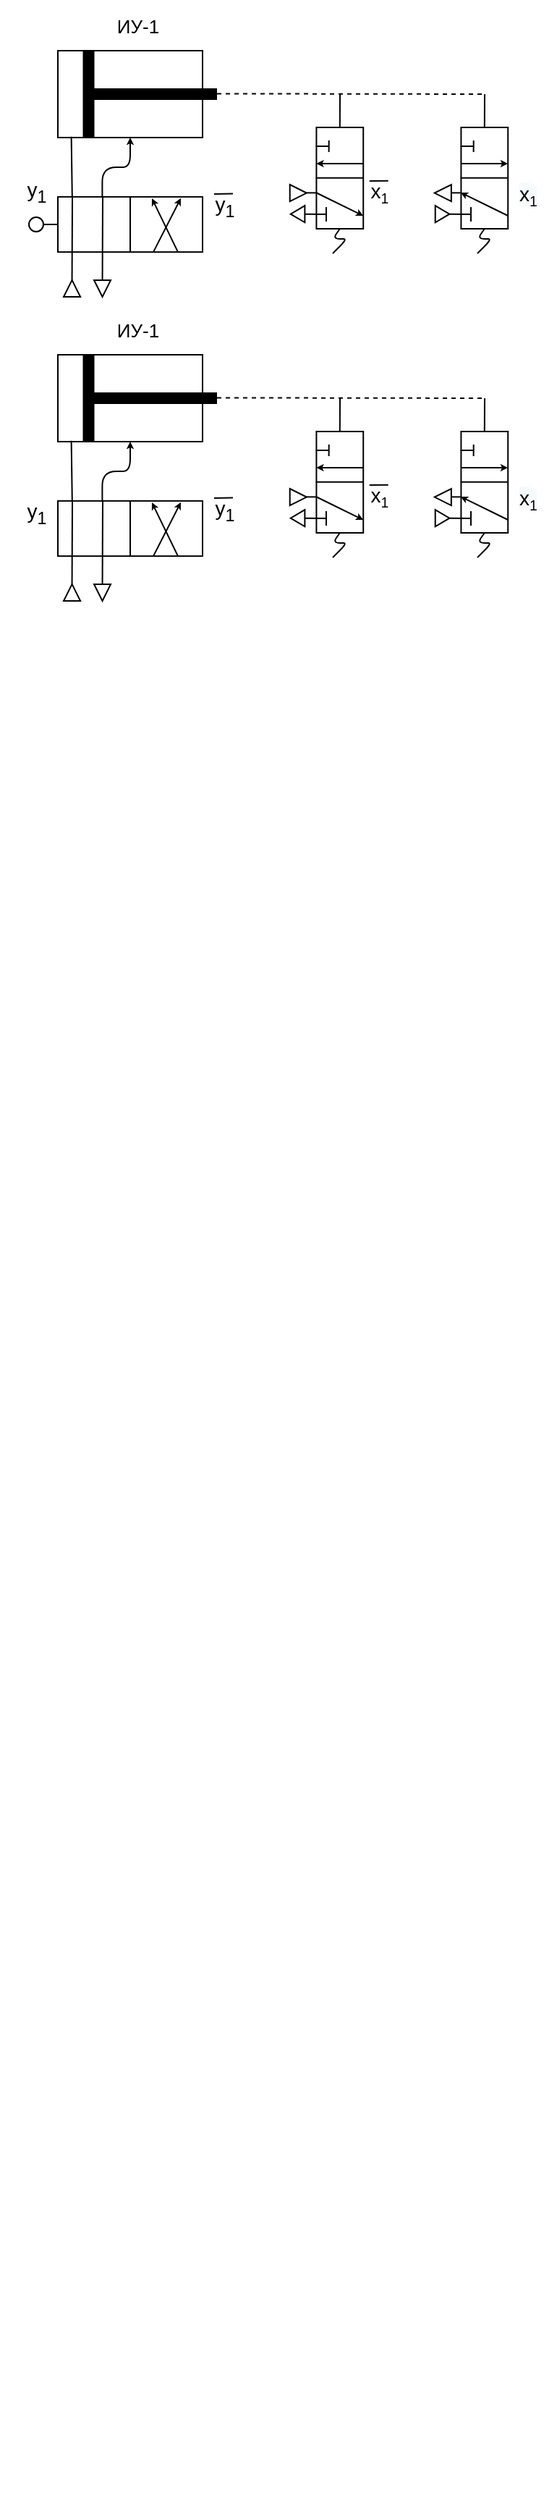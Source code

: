 <mxfile version="14.6.13" type="github">
  <diagram name="Page-1" id="099fd60b-425b-db50-ffb0-6b813814b670">
    <mxGraphModel dx="461" dy="255" grid="1" gridSize="10" guides="1" tooltips="1" connect="1" arrows="1" fold="1" page="1" pageScale="1" pageWidth="850" pageHeight="1100" background="#ffffff" math="0" shadow="0">
      <root>
        <mxCell id="0" />
        <mxCell id="1" parent="0" />
        <mxCell id="vMjLKihC8XHAk1YDZnh0-2" value="" style="rounded=0;whiteSpace=wrap;html=1;" vertex="1" parent="1">
          <mxGeometry x="160" y="110" width="100" height="60" as="geometry" />
        </mxCell>
        <mxCell id="vMjLKihC8XHAk1YDZnh0-3" value="" style="line;strokeWidth=8;html=1;perimeter=backbonePerimeter;points=[];outlineConnect=0;rotation=90;" vertex="1" parent="1">
          <mxGeometry x="151.25" y="126.25" width="60" height="27.5" as="geometry" />
        </mxCell>
        <mxCell id="vMjLKihC8XHAk1YDZnh0-4" value="" style="line;strokeWidth=8;html=1;perimeter=backbonePerimeter;points=[];outlineConnect=0;rotation=0;" vertex="1" parent="1">
          <mxGeometry x="180" y="126.25" width="90" height="27.5" as="geometry" />
        </mxCell>
        <mxCell id="vMjLKihC8XHAk1YDZnh0-6" value="" style="endArrow=none;dashed=1;html=1;" edge="1" parent="1">
          <mxGeometry width="50" height="50" relative="1" as="geometry">
            <mxPoint x="270" y="139.71" as="sourcePoint" />
            <mxPoint x="455" y="140" as="targetPoint" />
          </mxGeometry>
        </mxCell>
        <mxCell id="vMjLKihC8XHAk1YDZnh0-27" value="" style="endArrow=none;html=1;startSize=4;endSize=2;exitX=-0.012;exitY=0.901;exitDx=0;exitDy=0;exitPerimeter=0;entryX=0.093;entryY=0.99;entryDx=0;entryDy=0;entryPerimeter=0;" edge="1" parent="1" source="vMjLKihC8XHAk1YDZnh0-5" target="vMjLKihC8XHAk1YDZnh0-2">
          <mxGeometry width="50" height="50" relative="1" as="geometry">
            <mxPoint x="260" y="200" as="sourcePoint" />
            <mxPoint x="310" y="150" as="targetPoint" />
          </mxGeometry>
        </mxCell>
        <mxCell id="vMjLKihC8XHAk1YDZnh0-28" value="" style="group" vertex="1" connectable="0" parent="1">
          <mxGeometry x="160" y="210.94" width="100" height="69.06" as="geometry" />
        </mxCell>
        <mxCell id="vMjLKihC8XHAk1YDZnh0-12" value="" style="group" vertex="1" connectable="0" parent="vMjLKihC8XHAk1YDZnh0-28">
          <mxGeometry width="100" height="39.06" as="geometry" />
        </mxCell>
        <mxCell id="vMjLKihC8XHAk1YDZnh0-5" value="" style="rounded=0;whiteSpace=wrap;html=1;strokeWidth=1;rotation=90;" vertex="1" parent="vMjLKihC8XHAk1YDZnh0-12">
          <mxGeometry x="30.94" y="-30.94" width="38.12" height="100" as="geometry" />
        </mxCell>
        <mxCell id="vMjLKihC8XHAk1YDZnh0-7" value="" style="endArrow=none;html=1;entryX=0;entryY=0.5;entryDx=0;entryDy=0;exitX=1;exitY=0.5;exitDx=0;exitDy=0;" edge="1" parent="vMjLKihC8XHAk1YDZnh0-12" source="vMjLKihC8XHAk1YDZnh0-5" target="vMjLKihC8XHAk1YDZnh0-5">
          <mxGeometry width="50" height="50" relative="1" as="geometry">
            <mxPoint x="7.49" y="108.12" as="sourcePoint" />
            <mxPoint x="57.49" y="58.12" as="targetPoint" />
          </mxGeometry>
        </mxCell>
        <mxCell id="vMjLKihC8XHAk1YDZnh0-9" value="" style="endArrow=classic;html=1;entryX=0.024;entryY=0.083;entryDx=0;entryDy=0;entryPerimeter=0;jumpSize=6;endSize=2;startSize=4;spacingBottom=0;spacing=12;" edge="1" parent="vMjLKihC8XHAk1YDZnh0-12">
          <mxGeometry width="50" height="50" relative="1" as="geometry">
            <mxPoint x="66" y="38.12" as="sourcePoint" />
            <mxPoint x="85" y="0.915" as="targetPoint" />
          </mxGeometry>
        </mxCell>
        <mxCell id="vMjLKihC8XHAk1YDZnh0-10" value="" style="endArrow=classic;html=1;jumpSize=6;endSize=2;startSize=4;spacingBottom=0;spacing=12;" edge="1" parent="vMjLKihC8XHAk1YDZnh0-12">
          <mxGeometry width="50" height="50" relative="1" as="geometry">
            <mxPoint x="83" y="38.12" as="sourcePoint" />
            <mxPoint x="65" y="1.12" as="targetPoint" />
          </mxGeometry>
        </mxCell>
        <mxCell id="vMjLKihC8XHAk1YDZnh0-19" value="" style="endArrow=none;html=1;startSize=4;endSize=2;entryX=0.01;entryY=0.671;entryDx=0;entryDy=0;entryPerimeter=0;exitX=1;exitY=0.5;exitDx=0;exitDy=0;" edge="1" parent="vMjLKihC8XHAk1YDZnh0-12" source="vMjLKihC8XHAk1YDZnh0-20">
          <mxGeometry width="50" height="50" relative="1" as="geometry">
            <mxPoint x="10.1" y="37.87" as="sourcePoint" />
            <mxPoint x="10.0" y="0.251" as="targetPoint" />
          </mxGeometry>
        </mxCell>
        <mxCell id="vMjLKihC8XHAk1YDZnh0-20" value="" style="triangle;whiteSpace=wrap;html=1;strokeWidth=1;rotation=-90;" vertex="1" parent="vMjLKihC8XHAk1YDZnh0-28">
          <mxGeometry x="4" y="57.5" width="11.56" height="11.56" as="geometry" />
        </mxCell>
        <mxCell id="vMjLKihC8XHAk1YDZnh0-22" value="" style="triangle;whiteSpace=wrap;html=1;strokeWidth=1;rotation=90;" vertex="1" parent="vMjLKihC8XHAk1YDZnh0-28">
          <mxGeometry x="25" y="57.5" width="11.56" height="11.56" as="geometry" />
        </mxCell>
        <mxCell id="vMjLKihC8XHAk1YDZnh0-23" value="" style="endArrow=none;html=1;startSize=4;endSize=2;entryX=-0.004;entryY=0.69;entryDx=0;entryDy=0;exitX=0;exitY=0.5;exitDx=0;exitDy=0;entryPerimeter=0;" edge="1" parent="vMjLKihC8XHAk1YDZnh0-28" source="vMjLKihC8XHAk1YDZnh0-22" target="vMjLKihC8XHAk1YDZnh0-5">
          <mxGeometry width="50" height="50" relative="1" as="geometry">
            <mxPoint x="19.78" y="57.25" as="sourcePoint" />
            <mxPoint x="20" y="0.001" as="targetPoint" />
          </mxGeometry>
        </mxCell>
        <mxCell id="vMjLKihC8XHAk1YDZnh0-30" value="" style="edgeStyle=elbowEdgeStyle;elbow=vertical;endArrow=classic;html=1;startSize=4;endSize=2;exitX=0.01;exitY=0.693;exitDx=0;exitDy=0;exitPerimeter=0;entryX=0.5;entryY=1;entryDx=0;entryDy=0;" edge="1" parent="1" source="vMjLKihC8XHAk1YDZnh0-5" target="vMjLKihC8XHAk1YDZnh0-2">
          <mxGeometry width="50" height="50" relative="1" as="geometry">
            <mxPoint x="260" y="230" as="sourcePoint" />
            <mxPoint x="310" y="180" as="targetPoint" />
          </mxGeometry>
        </mxCell>
        <mxCell id="vMjLKihC8XHAk1YDZnh0-31" value="&lt;span style=&quot;font-weight: normal&quot;&gt;&lt;font style=&quot;font-size: 13px&quot;&gt;ИУ-1&lt;/font&gt;&lt;/span&gt;" style="text;strokeColor=none;fillColor=none;html=1;fontSize=24;fontStyle=1;verticalAlign=middle;align=center;" vertex="1" parent="1">
          <mxGeometry x="190" y="80" width="50" height="20" as="geometry" />
        </mxCell>
        <mxCell id="vMjLKihC8XHAk1YDZnh0-49" value="" style="group;rotation=90;" vertex="1" connectable="0" parent="1">
          <mxGeometry x="310" y="140" width="87.361" height="100.5" as="geometry" />
        </mxCell>
        <mxCell id="vMjLKihC8XHAk1YDZnh0-87" value="" style="group" vertex="1" connectable="0" parent="vMjLKihC8XHAk1YDZnh0-49">
          <mxGeometry x="9.861" y="15.5" width="70" height="85" as="geometry" />
        </mxCell>
        <mxCell id="vMjLKihC8XHAk1YDZnh0-50" value="" style="group;rotation=90;" vertex="1" connectable="0" parent="vMjLKihC8XHAk1YDZnh0-87">
          <mxGeometry x="-7.5" y="7.5" width="85" height="70" as="geometry" />
        </mxCell>
        <mxCell id="vMjLKihC8XHAk1YDZnh0-51" value="" style="rounded=0;whiteSpace=wrap;html=1;strokeWidth=1;rotation=180;" vertex="1" parent="vMjLKihC8XHAk1YDZnh0-50">
          <mxGeometry x="26.35" width="32.4" height="70" as="geometry" />
        </mxCell>
        <mxCell id="vMjLKihC8XHAk1YDZnh0-53" value="" style="endArrow=classic;html=1;entryX=0.024;entryY=0.083;entryDx=0;entryDy=0;entryPerimeter=0;jumpSize=6;endSize=2;startSize=4;spacingBottom=0;spacing=12;" edge="1" parent="vMjLKihC8XHAk1YDZnh0-50">
          <mxGeometry width="50" height="50" relative="1" as="geometry">
            <mxPoint x="26" y="45" as="sourcePoint" />
            <mxPoint x="58.752" y="61" as="targetPoint" />
          </mxGeometry>
        </mxCell>
        <mxCell id="vMjLKihC8XHAk1YDZnh0-54" value="" style="endArrow=classic;html=1;jumpSize=6;endSize=2;startSize=4;spacingBottom=0;spacing=12;" edge="1" parent="vMjLKihC8XHAk1YDZnh0-50">
          <mxGeometry width="50" height="50" relative="1" as="geometry">
            <mxPoint x="58.65" y="25" as="sourcePoint" />
            <mxPoint x="26.35" y="25" as="targetPoint" />
          </mxGeometry>
        </mxCell>
        <mxCell id="vMjLKihC8XHAk1YDZnh0-77" value="" style="endArrow=none;html=1;startSize=4;endSize=2;" edge="1" parent="vMjLKihC8XHAk1YDZnh0-50">
          <mxGeometry width="50" height="50" relative="1" as="geometry">
            <mxPoint x="33.15" y="64.99" as="sourcePoint" />
            <mxPoint x="33.15" y="54.99" as="targetPoint" />
          </mxGeometry>
        </mxCell>
        <mxCell id="vMjLKihC8XHAk1YDZnh0-80" value="" style="endArrow=none;html=1;startSize=4;endSize=2;" edge="1" parent="vMjLKihC8XHAk1YDZnh0-50">
          <mxGeometry width="50" height="50" relative="1" as="geometry">
            <mxPoint x="26" y="34.9" as="sourcePoint" />
            <mxPoint x="59" y="34.9" as="targetPoint" />
          </mxGeometry>
        </mxCell>
        <mxCell id="vMjLKihC8XHAk1YDZnh0-81" value="" style="endArrow=none;html=1;startSize=4;endSize=2;" edge="1" parent="vMjLKihC8XHAk1YDZnh0-50">
          <mxGeometry width="50" height="50" relative="1" as="geometry">
            <mxPoint x="34.96" y="17" as="sourcePoint" />
            <mxPoint x="35" y="9" as="targetPoint" />
          </mxGeometry>
        </mxCell>
        <mxCell id="vMjLKihC8XHAk1YDZnh0-82" value="" style="endArrow=none;html=1;startSize=4;endSize=2;exitX=1;exitY=0.5;exitDx=0;exitDy=0;" edge="1" parent="vMjLKihC8XHAk1YDZnh0-50">
          <mxGeometry width="50" height="50" relative="1" as="geometry">
            <mxPoint x="26" y="13" as="sourcePoint" />
            <mxPoint x="35" y="13" as="targetPoint" />
          </mxGeometry>
        </mxCell>
        <mxCell id="vMjLKihC8XHAk1YDZnh0-57" value="" style="triangle;whiteSpace=wrap;html=1;strokeWidth=1;rotation=0;" vertex="1" parent="vMjLKihC8XHAk1YDZnh0-50">
          <mxGeometry x="8" y="39.5" width="11.56" height="11.56" as="geometry" />
        </mxCell>
        <mxCell id="vMjLKihC8XHAk1YDZnh0-86" value="" style="endArrow=none;html=1;startSize=4;endSize=2;" edge="1" parent="vMjLKihC8XHAk1YDZnh0-50">
          <mxGeometry width="50" height="50" relative="1" as="geometry">
            <mxPoint x="19.559" y="45.18" as="sourcePoint" />
            <mxPoint x="26" y="45.18" as="targetPoint" />
          </mxGeometry>
        </mxCell>
        <mxCell id="vMjLKihC8XHAk1YDZnh0-106" value="&lt;font style=&quot;font-size: 14px&quot;&gt;x&lt;/font&gt;&lt;font style=&quot;font-size: 11.667px&quot;&gt;&lt;sub&gt;1&lt;/sub&gt;&lt;/font&gt;" style="text;html=1;align=center;verticalAlign=middle;resizable=0;points=[];autosize=1;strokeColor=none;" vertex="1" parent="vMjLKihC8XHAk1YDZnh0-50">
          <mxGeometry x="54.999" y="35.28" width="30" height="20" as="geometry" />
        </mxCell>
        <mxCell id="vMjLKihC8XHAk1YDZnh0-107" value="" style="endArrow=none;html=1;startSize=4;endSize=2;entryX=0.7;entryY=0.077;entryDx=0;entryDy=0;entryPerimeter=0;" edge="1" parent="vMjLKihC8XHAk1YDZnh0-50" target="vMjLKihC8XHAk1YDZnh0-106">
          <mxGeometry width="50" height="50" relative="1" as="geometry">
            <mxPoint x="62.999" y="37.01" as="sourcePoint" />
            <mxPoint x="164.999" y="68.01" as="targetPoint" />
          </mxGeometry>
        </mxCell>
        <mxCell id="vMjLKihC8XHAk1YDZnh0-56" value="" style="triangle;whiteSpace=wrap;html=1;strokeWidth=1;rotation=-180;" vertex="1" parent="vMjLKihC8XHAk1YDZnh0-87">
          <mxGeometry x="1.0" y="61.56" width="9.826" height="11.56" as="geometry" />
        </mxCell>
        <mxCell id="vMjLKihC8XHAk1YDZnh0-69" value="&lt;span style=&quot;font-size: 14px ; font-weight: 400&quot;&gt;y&lt;sub&gt;1&lt;/sub&gt;&lt;/span&gt;" style="text;strokeColor=none;fillColor=none;html=1;fontSize=24;fontStyle=1;verticalAlign=middle;align=center;" vertex="1" parent="1">
          <mxGeometry x="120" y="190" width="50" height="25.47" as="geometry" />
        </mxCell>
        <mxCell id="vMjLKihC8XHAk1YDZnh0-71" value="&lt;span style=&quot;font-size: 10.0pt ; font-family: &amp;#34;times new roman&amp;#34; , serif&quot;&gt;&lt;br/&gt; &lt;br/&gt; &lt;br/&gt;  &lt;br/&gt;  &lt;br/&gt;  &lt;br/&gt;  &lt;br/&gt;  &lt;br/&gt;  &lt;br/&gt;  &lt;br/&gt;  &lt;br/&gt;  &lt;br/&gt;  &lt;br/&gt;  &lt;br/&gt;  &lt;br/&gt; &lt;br/&gt; &lt;br/&gt; &lt;br/&gt;&lt;br/&gt; &lt;br/&gt;&lt;/span&gt;&lt;span style=&quot;font-size: 10.0pt ; font-family: &amp;#34;times new roman&amp;#34; , serif&quot;&gt;&lt;br/&gt; &lt;br/&gt; &lt;br/&gt;  &lt;br/&gt;  &lt;br/&gt;  &lt;br/&gt;  &lt;br/&gt;  &lt;br/&gt;  &lt;br/&gt;  &lt;br/&gt;  &lt;br/&gt;  &lt;br/&gt;  &lt;br/&gt;  &lt;br/&gt;  &lt;br/&gt; &lt;br/&gt; &lt;br/&gt; &lt;br/&gt;&lt;br/&gt; &lt;br/&gt;&lt;/span&gt;&lt;span style=&quot;font-size: 10.0pt ; font-family: &amp;#34;times new roman&amp;#34; , serif&quot;&gt;&lt;br/&gt; &lt;br/&gt; &lt;br/&gt;  &lt;br/&gt;  &lt;br/&gt;  &lt;br/&gt;  &lt;br/&gt;  &lt;br/&gt;  &lt;br/&gt;  &lt;br/&gt;  &lt;br/&gt;  &lt;br/&gt;  &lt;br/&gt;  &lt;br/&gt;  &lt;br/&gt; &lt;br/&gt; &lt;br/&gt; &lt;br/&gt;&lt;br/&gt; &lt;br/&gt;&lt;/span&gt;" style="text;html=1;align=center;verticalAlign=middle;resizable=0;points=[];autosize=1;strokeColor=none;" vertex="1" parent="1">
          <mxGeometry x="280" y="895.94" width="20" height="850" as="geometry" />
        </mxCell>
        <mxCell id="vMjLKihC8XHAk1YDZnh0-72" value="&lt;font style=&quot;font-size: 14px&quot;&gt;y&lt;sub&gt;1&lt;/sub&gt;&lt;/font&gt;" style="text;html=1;align=center;verticalAlign=middle;resizable=0;points=[];autosize=1;strokeColor=none;" vertex="1" parent="1">
          <mxGeometry x="260" y="207.27" width="30" height="20" as="geometry" />
        </mxCell>
        <mxCell id="vMjLKihC8XHAk1YDZnh0-73" value="" style="endArrow=none;html=1;startSize=4;endSize=2;entryX=0.7;entryY=0.077;entryDx=0;entryDy=0;entryPerimeter=0;" edge="1" parent="1" target="vMjLKihC8XHAk1YDZnh0-72">
          <mxGeometry width="50" height="50" relative="1" as="geometry">
            <mxPoint x="268" y="209" as="sourcePoint" />
            <mxPoint x="370" y="240" as="targetPoint" />
          </mxGeometry>
        </mxCell>
        <mxCell id="vMjLKihC8XHAk1YDZnh0-88" value="" style="group;rotation=90;" vertex="1" connectable="0" parent="1">
          <mxGeometry x="410" y="140" width="87.361" height="100.5" as="geometry" />
        </mxCell>
        <mxCell id="vMjLKihC8XHAk1YDZnh0-89" value="" style="group" vertex="1" connectable="0" parent="vMjLKihC8XHAk1YDZnh0-88">
          <mxGeometry x="9.861" y="15.5" width="70" height="85" as="geometry" />
        </mxCell>
        <mxCell id="vMjLKihC8XHAk1YDZnh0-90" value="" style="group;rotation=90;" vertex="1" connectable="0" parent="vMjLKihC8XHAk1YDZnh0-89">
          <mxGeometry x="-7.5" y="7.5" width="85" height="70" as="geometry" />
        </mxCell>
        <mxCell id="vMjLKihC8XHAk1YDZnh0-91" value="" style="rounded=0;whiteSpace=wrap;html=1;strokeWidth=1;rotation=180;" vertex="1" parent="vMjLKihC8XHAk1YDZnh0-90">
          <mxGeometry x="26.35" width="32.4" height="70" as="geometry" />
        </mxCell>
        <mxCell id="vMjLKihC8XHAk1YDZnh0-92" value="" style="endArrow=classic;html=1;entryX=0.024;entryY=0.083;entryDx=0;entryDy=0;entryPerimeter=0;jumpSize=6;endSize=2;startSize=4;spacingBottom=0;spacing=12;" edge="1" parent="vMjLKihC8XHAk1YDZnh0-90">
          <mxGeometry width="50" height="50" relative="1" as="geometry">
            <mxPoint x="58.752" y="61" as="sourcePoint" />
            <mxPoint x="26" y="45" as="targetPoint" />
          </mxGeometry>
        </mxCell>
        <mxCell id="vMjLKihC8XHAk1YDZnh0-93" value="" style="endArrow=classic;html=1;jumpSize=6;endSize=2;startSize=4;spacingBottom=0;spacing=12;" edge="1" parent="vMjLKihC8XHAk1YDZnh0-90">
          <mxGeometry width="50" height="50" relative="1" as="geometry">
            <mxPoint x="26.35" y="25" as="sourcePoint" />
            <mxPoint x="58.65" y="25" as="targetPoint" />
          </mxGeometry>
        </mxCell>
        <mxCell id="vMjLKihC8XHAk1YDZnh0-94" value="" style="endArrow=none;html=1;startSize=4;endSize=2;" edge="1" parent="vMjLKihC8XHAk1YDZnh0-90">
          <mxGeometry width="50" height="50" relative="1" as="geometry">
            <mxPoint x="33.15" y="64.99" as="sourcePoint" />
            <mxPoint x="33.15" y="54.99" as="targetPoint" />
          </mxGeometry>
        </mxCell>
        <mxCell id="vMjLKihC8XHAk1YDZnh0-95" value="" style="endArrow=none;html=1;startSize=4;endSize=2;" edge="1" parent="vMjLKihC8XHAk1YDZnh0-90">
          <mxGeometry width="50" height="50" relative="1" as="geometry">
            <mxPoint x="26" y="34.9" as="sourcePoint" />
            <mxPoint x="59" y="34.9" as="targetPoint" />
          </mxGeometry>
        </mxCell>
        <mxCell id="vMjLKihC8XHAk1YDZnh0-96" value="" style="endArrow=none;html=1;startSize=4;endSize=2;" edge="1" parent="vMjLKihC8XHAk1YDZnh0-90">
          <mxGeometry width="50" height="50" relative="1" as="geometry">
            <mxPoint x="34.96" y="17" as="sourcePoint" />
            <mxPoint x="35" y="9" as="targetPoint" />
          </mxGeometry>
        </mxCell>
        <mxCell id="vMjLKihC8XHAk1YDZnh0-97" value="" style="endArrow=none;html=1;startSize=4;endSize=2;exitX=1;exitY=0.5;exitDx=0;exitDy=0;" edge="1" parent="vMjLKihC8XHAk1YDZnh0-90">
          <mxGeometry width="50" height="50" relative="1" as="geometry">
            <mxPoint x="26" y="13" as="sourcePoint" />
            <mxPoint x="35" y="13" as="targetPoint" />
          </mxGeometry>
        </mxCell>
        <mxCell id="vMjLKihC8XHAk1YDZnh0-98" value="" style="triangle;whiteSpace=wrap;html=1;strokeWidth=1;rotation=180;" vertex="1" parent="vMjLKihC8XHAk1YDZnh0-90">
          <mxGeometry x="8" y="39.5" width="11.56" height="11.56" as="geometry" />
        </mxCell>
        <mxCell id="vMjLKihC8XHAk1YDZnh0-99" value="" style="endArrow=none;html=1;startSize=4;endSize=2;" edge="1" parent="vMjLKihC8XHAk1YDZnh0-90">
          <mxGeometry width="50" height="50" relative="1" as="geometry">
            <mxPoint x="19.559" y="45.18" as="sourcePoint" />
            <mxPoint x="26" y="45.18" as="targetPoint" />
          </mxGeometry>
        </mxCell>
        <mxCell id="vMjLKihC8XHAk1YDZnh0-108" value="&lt;font style=&quot;color: rgb(0, 0, 0); font-family: helvetica; font-style: normal; font-weight: 400; letter-spacing: normal; text-align: center; text-indent: 0px; text-transform: none; word-spacing: 0px; background-color: rgb(248, 249, 250); font-size: 14px;&quot;&gt;x&lt;/font&gt;&lt;font style=&quot;color: rgb(0, 0, 0); font-family: helvetica; font-style: normal; font-weight: 400; letter-spacing: normal; text-align: center; text-indent: 0px; text-transform: none; word-spacing: 0px; background-color: rgb(248, 249, 250); font-size: 11.667px;&quot;&gt;&lt;sub&gt;1&lt;/sub&gt;&lt;/font&gt;" style="text;whiteSpace=wrap;html=1;" vertex="1" parent="vMjLKihC8XHAk1YDZnh0-90">
          <mxGeometry x="64.999" y="31.06" width="20" height="20" as="geometry" />
        </mxCell>
        <mxCell id="vMjLKihC8XHAk1YDZnh0-100" value="" style="triangle;whiteSpace=wrap;html=1;strokeWidth=1;rotation=0;" vertex="1" parent="vMjLKihC8XHAk1YDZnh0-89">
          <mxGeometry x="1.0" y="61.56" width="9.826" height="11.56" as="geometry" />
        </mxCell>
        <mxCell id="vMjLKihC8XHAk1YDZnh0-101" value="" style="endArrow=none;html=1;startSize=4;endSize=2;exitX=1;exitY=0.5;exitDx=0;exitDy=0;" edge="1" parent="vMjLKihC8XHAk1YDZnh0-89" source="vMjLKihC8XHAk1YDZnh0-100">
          <mxGeometry width="50" height="50" relative="1" as="geometry">
            <mxPoint x="-33" y="52.49" as="sourcePoint" />
            <mxPoint x="25.65" y="67.5" as="targetPoint" />
          </mxGeometry>
        </mxCell>
        <mxCell id="vMjLKihC8XHAk1YDZnh0-102" value="" style="endArrow=none;html=1;startSize=4;endSize=2;exitX=0.5;exitY=1;exitDx=0;exitDy=0;" edge="1" parent="1" source="vMjLKihC8XHAk1YDZnh0-51">
          <mxGeometry width="50" height="50" relative="1" as="geometry">
            <mxPoint x="390" y="210" as="sourcePoint" />
            <mxPoint x="355" y="140" as="targetPoint" />
          </mxGeometry>
        </mxCell>
        <mxCell id="vMjLKihC8XHAk1YDZnh0-103" value="" style="endArrow=none;html=1;startSize=4;endSize=2;exitX=0.5;exitY=1;exitDx=0;exitDy=0;" edge="1" parent="1" source="vMjLKihC8XHAk1YDZnh0-91">
          <mxGeometry width="50" height="50" relative="1" as="geometry">
            <mxPoint x="480.001" y="140" as="sourcePoint" />
            <mxPoint x="455" y="140" as="targetPoint" />
          </mxGeometry>
        </mxCell>
        <mxCell id="vMjLKihC8XHAk1YDZnh0-105" value="" style="endArrow=none;html=1;startSize=4;endSize=2;entryX=0;entryY=0.5;entryDx=0;entryDy=0;" edge="1" parent="1" target="vMjLKihC8XHAk1YDZnh0-56">
          <mxGeometry width="50" height="50" relative="1" as="geometry">
            <mxPoint x="345" y="223" as="sourcePoint" />
            <mxPoint x="400" y="180" as="targetPoint" />
          </mxGeometry>
        </mxCell>
        <mxCell id="vMjLKihC8XHAk1YDZnh0-109" value="" style="endArrow=none;html=1;startSize=4;endSize=2;exitX=0.5;exitY=0;exitDx=0;exitDy=0;" edge="1" parent="1" source="vMjLKihC8XHAk1YDZnh0-91">
          <mxGeometry width="50" height="50" relative="1" as="geometry">
            <mxPoint x="480" y="290" as="sourcePoint" />
            <mxPoint x="450" y="250" as="targetPoint" />
            <Array as="points">
              <mxPoint x="450" y="240" />
              <mxPoint x="460" y="240" />
            </Array>
          </mxGeometry>
        </mxCell>
        <mxCell id="vMjLKihC8XHAk1YDZnh0-110" value="" style="endArrow=none;html=1;startSize=4;endSize=2;exitX=0.5;exitY=0;exitDx=0;exitDy=0;" edge="1" parent="1" source="vMjLKihC8XHAk1YDZnh0-51">
          <mxGeometry width="50" height="50" relative="1" as="geometry">
            <mxPoint x="464.911" y="243" as="sourcePoint" />
            <mxPoint x="350" y="250" as="targetPoint" />
            <Array as="points">
              <mxPoint x="350" y="240" />
              <mxPoint x="360" y="240" />
            </Array>
          </mxGeometry>
        </mxCell>
        <mxCell id="vMjLKihC8XHAk1YDZnh0-111" value="" style="rounded=0;whiteSpace=wrap;html=1;" vertex="1" parent="1">
          <mxGeometry x="160" y="320" width="100" height="60" as="geometry" />
        </mxCell>
        <mxCell id="vMjLKihC8XHAk1YDZnh0-112" value="" style="line;strokeWidth=8;html=1;perimeter=backbonePerimeter;points=[];outlineConnect=0;rotation=90;" vertex="1" parent="1">
          <mxGeometry x="151.25" y="336.25" width="60" height="27.5" as="geometry" />
        </mxCell>
        <mxCell id="vMjLKihC8XHAk1YDZnh0-113" value="" style="line;strokeWidth=8;html=1;perimeter=backbonePerimeter;points=[];outlineConnect=0;rotation=0;" vertex="1" parent="1">
          <mxGeometry x="180" y="336.25" width="90" height="27.5" as="geometry" />
        </mxCell>
        <mxCell id="vMjLKihC8XHAk1YDZnh0-114" value="" style="endArrow=none;dashed=1;html=1;" edge="1" parent="1">
          <mxGeometry width="50" height="50" relative="1" as="geometry">
            <mxPoint x="270" y="349.71" as="sourcePoint" />
            <mxPoint x="455" y="350" as="targetPoint" />
          </mxGeometry>
        </mxCell>
        <mxCell id="vMjLKihC8XHAk1YDZnh0-115" value="" style="endArrow=none;html=1;startSize=4;endSize=2;exitX=-0.012;exitY=0.901;exitDx=0;exitDy=0;exitPerimeter=0;entryX=0.093;entryY=0.99;entryDx=0;entryDy=0;entryPerimeter=0;" edge="1" parent="1" source="vMjLKihC8XHAk1YDZnh0-118" target="vMjLKihC8XHAk1YDZnh0-111">
          <mxGeometry width="50" height="50" relative="1" as="geometry">
            <mxPoint x="260" y="410" as="sourcePoint" />
            <mxPoint x="310" y="360" as="targetPoint" />
          </mxGeometry>
        </mxCell>
        <mxCell id="vMjLKihC8XHAk1YDZnh0-116" value="" style="group" vertex="1" connectable="0" parent="1">
          <mxGeometry x="160" y="420.94" width="100" height="69.06" as="geometry" />
        </mxCell>
        <mxCell id="vMjLKihC8XHAk1YDZnh0-117" value="" style="group" vertex="1" connectable="0" parent="vMjLKihC8XHAk1YDZnh0-116">
          <mxGeometry width="100" height="39.06" as="geometry" />
        </mxCell>
        <mxCell id="vMjLKihC8XHAk1YDZnh0-118" value="" style="rounded=0;whiteSpace=wrap;html=1;strokeWidth=1;rotation=90;" vertex="1" parent="vMjLKihC8XHAk1YDZnh0-117">
          <mxGeometry x="30.94" y="-30.94" width="38.12" height="100" as="geometry" />
        </mxCell>
        <mxCell id="vMjLKihC8XHAk1YDZnh0-119" value="" style="endArrow=none;html=1;entryX=0;entryY=0.5;entryDx=0;entryDy=0;exitX=1;exitY=0.5;exitDx=0;exitDy=0;" edge="1" parent="vMjLKihC8XHAk1YDZnh0-117" source="vMjLKihC8XHAk1YDZnh0-118" target="vMjLKihC8XHAk1YDZnh0-118">
          <mxGeometry width="50" height="50" relative="1" as="geometry">
            <mxPoint x="7.49" y="108.12" as="sourcePoint" />
            <mxPoint x="57.49" y="58.12" as="targetPoint" />
          </mxGeometry>
        </mxCell>
        <mxCell id="vMjLKihC8XHAk1YDZnh0-120" value="" style="endArrow=classic;html=1;entryX=0.024;entryY=0.083;entryDx=0;entryDy=0;entryPerimeter=0;jumpSize=6;endSize=2;startSize=4;spacingBottom=0;spacing=12;" edge="1" parent="vMjLKihC8XHAk1YDZnh0-117">
          <mxGeometry width="50" height="50" relative="1" as="geometry">
            <mxPoint x="66" y="38.12" as="sourcePoint" />
            <mxPoint x="85" y="0.915" as="targetPoint" />
          </mxGeometry>
        </mxCell>
        <mxCell id="vMjLKihC8XHAk1YDZnh0-121" value="" style="endArrow=classic;html=1;jumpSize=6;endSize=2;startSize=4;spacingBottom=0;spacing=12;" edge="1" parent="vMjLKihC8XHAk1YDZnh0-117">
          <mxGeometry width="50" height="50" relative="1" as="geometry">
            <mxPoint x="83" y="38.12" as="sourcePoint" />
            <mxPoint x="65" y="1.12" as="targetPoint" />
          </mxGeometry>
        </mxCell>
        <mxCell id="vMjLKihC8XHAk1YDZnh0-122" value="" style="endArrow=none;html=1;startSize=4;endSize=2;entryX=0.01;entryY=0.671;entryDx=0;entryDy=0;entryPerimeter=0;exitX=1;exitY=0.5;exitDx=0;exitDy=0;" edge="1" parent="vMjLKihC8XHAk1YDZnh0-117" source="vMjLKihC8XHAk1YDZnh0-123">
          <mxGeometry width="50" height="50" relative="1" as="geometry">
            <mxPoint x="10.1" y="37.87" as="sourcePoint" />
            <mxPoint x="10.0" y="0.251" as="targetPoint" />
          </mxGeometry>
        </mxCell>
        <mxCell id="vMjLKihC8XHAk1YDZnh0-123" value="" style="triangle;whiteSpace=wrap;html=1;strokeWidth=1;rotation=-90;" vertex="1" parent="vMjLKihC8XHAk1YDZnh0-116">
          <mxGeometry x="4" y="57.5" width="11.56" height="11.56" as="geometry" />
        </mxCell>
        <mxCell id="vMjLKihC8XHAk1YDZnh0-124" value="" style="triangle;whiteSpace=wrap;html=1;strokeWidth=1;rotation=90;" vertex="1" parent="vMjLKihC8XHAk1YDZnh0-116">
          <mxGeometry x="25" y="57.5" width="11.56" height="11.56" as="geometry" />
        </mxCell>
        <mxCell id="vMjLKihC8XHAk1YDZnh0-125" value="" style="endArrow=none;html=1;startSize=4;endSize=2;entryX=-0.004;entryY=0.69;entryDx=0;entryDy=0;exitX=0;exitY=0.5;exitDx=0;exitDy=0;entryPerimeter=0;" edge="1" parent="vMjLKihC8XHAk1YDZnh0-116" source="vMjLKihC8XHAk1YDZnh0-124" target="vMjLKihC8XHAk1YDZnh0-118">
          <mxGeometry width="50" height="50" relative="1" as="geometry">
            <mxPoint x="19.78" y="57.25" as="sourcePoint" />
            <mxPoint x="20" y="0.001" as="targetPoint" />
          </mxGeometry>
        </mxCell>
        <mxCell id="vMjLKihC8XHAk1YDZnh0-126" value="" style="edgeStyle=elbowEdgeStyle;elbow=vertical;endArrow=classic;html=1;startSize=4;endSize=2;exitX=0.01;exitY=0.693;exitDx=0;exitDy=0;exitPerimeter=0;entryX=0.5;entryY=1;entryDx=0;entryDy=0;" edge="1" parent="1" source="vMjLKihC8XHAk1YDZnh0-118" target="vMjLKihC8XHAk1YDZnh0-111">
          <mxGeometry width="50" height="50" relative="1" as="geometry">
            <mxPoint x="260" y="440" as="sourcePoint" />
            <mxPoint x="310" y="390" as="targetPoint" />
          </mxGeometry>
        </mxCell>
        <mxCell id="vMjLKihC8XHAk1YDZnh0-127" value="&lt;span style=&quot;font-weight: normal&quot;&gt;&lt;font style=&quot;font-size: 13px&quot;&gt;ИУ-1&lt;/font&gt;&lt;/span&gt;" style="text;strokeColor=none;fillColor=none;html=1;fontSize=24;fontStyle=1;verticalAlign=middle;align=center;" vertex="1" parent="1">
          <mxGeometry x="190" y="290" width="50" height="20" as="geometry" />
        </mxCell>
        <mxCell id="vMjLKihC8XHAk1YDZnh0-128" value="" style="group;rotation=90;" vertex="1" connectable="0" parent="1">
          <mxGeometry x="310" y="350" width="87.361" height="100.5" as="geometry" />
        </mxCell>
        <mxCell id="vMjLKihC8XHAk1YDZnh0-129" value="" style="group" vertex="1" connectable="0" parent="vMjLKihC8XHAk1YDZnh0-128">
          <mxGeometry x="9.861" y="15.5" width="70" height="85" as="geometry" />
        </mxCell>
        <mxCell id="vMjLKihC8XHAk1YDZnh0-130" value="" style="group;rotation=90;" vertex="1" connectable="0" parent="vMjLKihC8XHAk1YDZnh0-129">
          <mxGeometry x="-7.5" y="7.5" width="85" height="70" as="geometry" />
        </mxCell>
        <mxCell id="vMjLKihC8XHAk1YDZnh0-131" value="" style="rounded=0;whiteSpace=wrap;html=1;strokeWidth=1;rotation=180;" vertex="1" parent="vMjLKihC8XHAk1YDZnh0-130">
          <mxGeometry x="26.35" width="32.4" height="70" as="geometry" />
        </mxCell>
        <mxCell id="vMjLKihC8XHAk1YDZnh0-132" value="" style="endArrow=classic;html=1;entryX=0.024;entryY=0.083;entryDx=0;entryDy=0;entryPerimeter=0;jumpSize=6;endSize=2;startSize=4;spacingBottom=0;spacing=12;" edge="1" parent="vMjLKihC8XHAk1YDZnh0-130">
          <mxGeometry width="50" height="50" relative="1" as="geometry">
            <mxPoint x="26" y="45" as="sourcePoint" />
            <mxPoint x="58.752" y="61" as="targetPoint" />
          </mxGeometry>
        </mxCell>
        <mxCell id="vMjLKihC8XHAk1YDZnh0-133" value="" style="endArrow=classic;html=1;jumpSize=6;endSize=2;startSize=4;spacingBottom=0;spacing=12;" edge="1" parent="vMjLKihC8XHAk1YDZnh0-130">
          <mxGeometry width="50" height="50" relative="1" as="geometry">
            <mxPoint x="58.65" y="25" as="sourcePoint" />
            <mxPoint x="26.35" y="25" as="targetPoint" />
          </mxGeometry>
        </mxCell>
        <mxCell id="vMjLKihC8XHAk1YDZnh0-134" value="" style="endArrow=none;html=1;startSize=4;endSize=2;" edge="1" parent="vMjLKihC8XHAk1YDZnh0-130">
          <mxGeometry width="50" height="50" relative="1" as="geometry">
            <mxPoint x="33.15" y="64.99" as="sourcePoint" />
            <mxPoint x="33.15" y="54.99" as="targetPoint" />
          </mxGeometry>
        </mxCell>
        <mxCell id="vMjLKihC8XHAk1YDZnh0-135" value="" style="endArrow=none;html=1;startSize=4;endSize=2;" edge="1" parent="vMjLKihC8XHAk1YDZnh0-130">
          <mxGeometry width="50" height="50" relative="1" as="geometry">
            <mxPoint x="26" y="34.9" as="sourcePoint" />
            <mxPoint x="59" y="34.9" as="targetPoint" />
          </mxGeometry>
        </mxCell>
        <mxCell id="vMjLKihC8XHAk1YDZnh0-136" value="" style="endArrow=none;html=1;startSize=4;endSize=2;" edge="1" parent="vMjLKihC8XHAk1YDZnh0-130">
          <mxGeometry width="50" height="50" relative="1" as="geometry">
            <mxPoint x="34.96" y="17" as="sourcePoint" />
            <mxPoint x="35" y="9" as="targetPoint" />
          </mxGeometry>
        </mxCell>
        <mxCell id="vMjLKihC8XHAk1YDZnh0-137" value="" style="endArrow=none;html=1;startSize=4;endSize=2;exitX=1;exitY=0.5;exitDx=0;exitDy=0;" edge="1" parent="vMjLKihC8XHAk1YDZnh0-130">
          <mxGeometry width="50" height="50" relative="1" as="geometry">
            <mxPoint x="26" y="13" as="sourcePoint" />
            <mxPoint x="35" y="13" as="targetPoint" />
          </mxGeometry>
        </mxCell>
        <mxCell id="vMjLKihC8XHAk1YDZnh0-138" value="" style="triangle;whiteSpace=wrap;html=1;strokeWidth=1;rotation=0;" vertex="1" parent="vMjLKihC8XHAk1YDZnh0-130">
          <mxGeometry x="8" y="39.5" width="11.56" height="11.56" as="geometry" />
        </mxCell>
        <mxCell id="vMjLKihC8XHAk1YDZnh0-139" value="" style="endArrow=none;html=1;startSize=4;endSize=2;" edge="1" parent="vMjLKihC8XHAk1YDZnh0-130">
          <mxGeometry width="50" height="50" relative="1" as="geometry">
            <mxPoint x="19.559" y="45.18" as="sourcePoint" />
            <mxPoint x="26" y="45.18" as="targetPoint" />
          </mxGeometry>
        </mxCell>
        <mxCell id="vMjLKihC8XHAk1YDZnh0-140" value="&lt;font style=&quot;font-size: 14px&quot;&gt;x&lt;/font&gt;&lt;font style=&quot;font-size: 11.667px&quot;&gt;&lt;sub&gt;1&lt;/sub&gt;&lt;/font&gt;" style="text;html=1;align=center;verticalAlign=middle;resizable=0;points=[];autosize=1;strokeColor=none;" vertex="1" parent="vMjLKihC8XHAk1YDZnh0-130">
          <mxGeometry x="54.999" y="35.28" width="30" height="20" as="geometry" />
        </mxCell>
        <mxCell id="vMjLKihC8XHAk1YDZnh0-141" value="" style="endArrow=none;html=1;startSize=4;endSize=2;entryX=0.7;entryY=0.077;entryDx=0;entryDy=0;entryPerimeter=0;" edge="1" parent="vMjLKihC8XHAk1YDZnh0-130" target="vMjLKihC8XHAk1YDZnh0-140">
          <mxGeometry width="50" height="50" relative="1" as="geometry">
            <mxPoint x="62.999" y="37.01" as="sourcePoint" />
            <mxPoint x="164.999" y="68.01" as="targetPoint" />
          </mxGeometry>
        </mxCell>
        <mxCell id="vMjLKihC8XHAk1YDZnh0-142" value="" style="triangle;whiteSpace=wrap;html=1;strokeWidth=1;rotation=-180;" vertex="1" parent="vMjLKihC8XHAk1YDZnh0-129">
          <mxGeometry x="1.0" y="61.56" width="9.826" height="11.56" as="geometry" />
        </mxCell>
        <mxCell id="vMjLKihC8XHAk1YDZnh0-143" value="&lt;span style=&quot;font-size: 14px ; font-weight: 400&quot;&gt;y&lt;sub&gt;1&lt;/sub&gt;&lt;/span&gt;" style="text;strokeColor=none;fillColor=none;html=1;fontSize=24;fontStyle=1;verticalAlign=middle;align=center;" vertex="1" parent="1">
          <mxGeometry x="120" y="411.8" width="50" height="25.47" as="geometry" />
        </mxCell>
        <mxCell id="vMjLKihC8XHAk1YDZnh0-144" value="&lt;font style=&quot;font-size: 14px&quot;&gt;y&lt;sub&gt;1&lt;/sub&gt;&lt;/font&gt;" style="text;html=1;align=center;verticalAlign=middle;resizable=0;points=[];autosize=1;strokeColor=none;" vertex="1" parent="1">
          <mxGeometry x="260" y="417.27" width="30" height="20" as="geometry" />
        </mxCell>
        <mxCell id="vMjLKihC8XHAk1YDZnh0-145" value="" style="endArrow=none;html=1;startSize=4;endSize=2;entryX=0.7;entryY=0.077;entryDx=0;entryDy=0;entryPerimeter=0;" edge="1" parent="1" target="vMjLKihC8XHAk1YDZnh0-144">
          <mxGeometry width="50" height="50" relative="1" as="geometry">
            <mxPoint x="268" y="419" as="sourcePoint" />
            <mxPoint x="370" y="450" as="targetPoint" />
          </mxGeometry>
        </mxCell>
        <mxCell id="vMjLKihC8XHAk1YDZnh0-146" value="" style="group" vertex="1" connectable="0" parent="1">
          <mxGeometry x="419.861" y="365.5" width="70" height="85" as="geometry" />
        </mxCell>
        <mxCell id="vMjLKihC8XHAk1YDZnh0-147" value="" style="group;rotation=90;" vertex="1" connectable="0" parent="vMjLKihC8XHAk1YDZnh0-146">
          <mxGeometry x="-7.5" y="7.5" width="85" height="70" as="geometry" />
        </mxCell>
        <mxCell id="vMjLKihC8XHAk1YDZnh0-148" value="" style="rounded=0;whiteSpace=wrap;html=1;strokeWidth=1;rotation=180;" vertex="1" parent="vMjLKihC8XHAk1YDZnh0-147">
          <mxGeometry x="26.35" width="32.4" height="70" as="geometry" />
        </mxCell>
        <mxCell id="vMjLKihC8XHAk1YDZnh0-149" value="" style="endArrow=classic;html=1;entryX=0.024;entryY=0.083;entryDx=0;entryDy=0;entryPerimeter=0;jumpSize=6;endSize=2;startSize=4;spacingBottom=0;spacing=12;" edge="1" parent="vMjLKihC8XHAk1YDZnh0-147">
          <mxGeometry width="50" height="50" relative="1" as="geometry">
            <mxPoint x="58.752" y="61" as="sourcePoint" />
            <mxPoint x="26" y="45" as="targetPoint" />
          </mxGeometry>
        </mxCell>
        <mxCell id="vMjLKihC8XHAk1YDZnh0-150" value="" style="endArrow=classic;html=1;jumpSize=6;endSize=2;startSize=4;spacingBottom=0;spacing=12;" edge="1" parent="vMjLKihC8XHAk1YDZnh0-147">
          <mxGeometry width="50" height="50" relative="1" as="geometry">
            <mxPoint x="26.35" y="25" as="sourcePoint" />
            <mxPoint x="58.65" y="25" as="targetPoint" />
          </mxGeometry>
        </mxCell>
        <mxCell id="vMjLKihC8XHAk1YDZnh0-151" value="" style="endArrow=none;html=1;startSize=4;endSize=2;" edge="1" parent="vMjLKihC8XHAk1YDZnh0-147">
          <mxGeometry width="50" height="50" relative="1" as="geometry">
            <mxPoint x="33.15" y="64.99" as="sourcePoint" />
            <mxPoint x="33.15" y="54.99" as="targetPoint" />
          </mxGeometry>
        </mxCell>
        <mxCell id="vMjLKihC8XHAk1YDZnh0-152" value="" style="endArrow=none;html=1;startSize=4;endSize=2;" edge="1" parent="vMjLKihC8XHAk1YDZnh0-147">
          <mxGeometry width="50" height="50" relative="1" as="geometry">
            <mxPoint x="26" y="34.9" as="sourcePoint" />
            <mxPoint x="59" y="34.9" as="targetPoint" />
          </mxGeometry>
        </mxCell>
        <mxCell id="vMjLKihC8XHAk1YDZnh0-153" value="" style="endArrow=none;html=1;startSize=4;endSize=2;" edge="1" parent="vMjLKihC8XHAk1YDZnh0-147">
          <mxGeometry width="50" height="50" relative="1" as="geometry">
            <mxPoint x="34.96" y="17" as="sourcePoint" />
            <mxPoint x="35" y="9" as="targetPoint" />
          </mxGeometry>
        </mxCell>
        <mxCell id="vMjLKihC8XHAk1YDZnh0-154" value="" style="endArrow=none;html=1;startSize=4;endSize=2;exitX=1;exitY=0.5;exitDx=0;exitDy=0;" edge="1" parent="vMjLKihC8XHAk1YDZnh0-147">
          <mxGeometry width="50" height="50" relative="1" as="geometry">
            <mxPoint x="26" y="13" as="sourcePoint" />
            <mxPoint x="35" y="13" as="targetPoint" />
          </mxGeometry>
        </mxCell>
        <mxCell id="vMjLKihC8XHAk1YDZnh0-155" value="" style="triangle;whiteSpace=wrap;html=1;strokeWidth=1;rotation=180;" vertex="1" parent="vMjLKihC8XHAk1YDZnh0-147">
          <mxGeometry x="8" y="39.5" width="11.56" height="11.56" as="geometry" />
        </mxCell>
        <mxCell id="vMjLKihC8XHAk1YDZnh0-156" value="" style="endArrow=none;html=1;startSize=4;endSize=2;" edge="1" parent="vMjLKihC8XHAk1YDZnh0-147">
          <mxGeometry width="50" height="50" relative="1" as="geometry">
            <mxPoint x="19.559" y="45.18" as="sourcePoint" />
            <mxPoint x="26" y="45.18" as="targetPoint" />
          </mxGeometry>
        </mxCell>
        <mxCell id="vMjLKihC8XHAk1YDZnh0-157" value="&lt;font style=&quot;color: rgb(0, 0, 0); font-family: helvetica; font-style: normal; font-weight: 400; letter-spacing: normal; text-align: center; text-indent: 0px; text-transform: none; word-spacing: 0px; background-color: rgb(248, 249, 250); font-size: 14px;&quot;&gt;x&lt;/font&gt;&lt;font style=&quot;color: rgb(0, 0, 0); font-family: helvetica; font-style: normal; font-weight: 400; letter-spacing: normal; text-align: center; text-indent: 0px; text-transform: none; word-spacing: 0px; background-color: rgb(248, 249, 250); font-size: 11.667px;&quot;&gt;&lt;sub&gt;1&lt;/sub&gt;&lt;/font&gt;" style="text;whiteSpace=wrap;html=1;" vertex="1" parent="vMjLKihC8XHAk1YDZnh0-147">
          <mxGeometry x="64.999" y="31.06" width="20" height="20" as="geometry" />
        </mxCell>
        <mxCell id="vMjLKihC8XHAk1YDZnh0-158" value="" style="triangle;whiteSpace=wrap;html=1;strokeWidth=1;rotation=0;" vertex="1" parent="vMjLKihC8XHAk1YDZnh0-146">
          <mxGeometry x="1.0" y="61.56" width="9.826" height="11.56" as="geometry" />
        </mxCell>
        <mxCell id="vMjLKihC8XHAk1YDZnh0-159" value="" style="endArrow=none;html=1;startSize=4;endSize=2;exitX=1;exitY=0.5;exitDx=0;exitDy=0;" edge="1" parent="vMjLKihC8XHAk1YDZnh0-146" source="vMjLKihC8XHAk1YDZnh0-158">
          <mxGeometry width="50" height="50" relative="1" as="geometry">
            <mxPoint x="-33" y="52.49" as="sourcePoint" />
            <mxPoint x="25.65" y="67.5" as="targetPoint" />
          </mxGeometry>
        </mxCell>
        <mxCell id="vMjLKihC8XHAk1YDZnh0-160" value="" style="endArrow=none;html=1;startSize=4;endSize=2;exitX=0.5;exitY=1;exitDx=0;exitDy=0;" edge="1" parent="1" source="vMjLKihC8XHAk1YDZnh0-131">
          <mxGeometry width="50" height="50" relative="1" as="geometry">
            <mxPoint x="390" y="420" as="sourcePoint" />
            <mxPoint x="355" y="350" as="targetPoint" />
          </mxGeometry>
        </mxCell>
        <mxCell id="vMjLKihC8XHAk1YDZnh0-161" value="" style="endArrow=none;html=1;startSize=4;endSize=2;exitX=0.5;exitY=1;exitDx=0;exitDy=0;" edge="1" parent="1" source="vMjLKihC8XHAk1YDZnh0-148">
          <mxGeometry width="50" height="50" relative="1" as="geometry">
            <mxPoint x="480.001" y="350" as="sourcePoint" />
            <mxPoint x="455" y="350" as="targetPoint" />
          </mxGeometry>
        </mxCell>
        <mxCell id="vMjLKihC8XHAk1YDZnh0-162" value="" style="endArrow=none;html=1;startSize=4;endSize=2;entryX=0;entryY=0.5;entryDx=0;entryDy=0;" edge="1" parent="1" target="vMjLKihC8XHAk1YDZnh0-142">
          <mxGeometry width="50" height="50" relative="1" as="geometry">
            <mxPoint x="345" y="433" as="sourcePoint" />
            <mxPoint x="400" y="390" as="targetPoint" />
          </mxGeometry>
        </mxCell>
        <mxCell id="vMjLKihC8XHAk1YDZnh0-163" value="" style="endArrow=none;html=1;startSize=4;endSize=2;exitX=0.5;exitY=0;exitDx=0;exitDy=0;" edge="1" parent="1" source="vMjLKihC8XHAk1YDZnh0-148">
          <mxGeometry width="50" height="50" relative="1" as="geometry">
            <mxPoint x="480" y="500" as="sourcePoint" />
            <mxPoint x="450" y="460" as="targetPoint" />
            <Array as="points">
              <mxPoint x="450" y="450" />
              <mxPoint x="460" y="450" />
            </Array>
          </mxGeometry>
        </mxCell>
        <mxCell id="vMjLKihC8XHAk1YDZnh0-164" value="" style="endArrow=none;html=1;startSize=4;endSize=2;exitX=0.5;exitY=0;exitDx=0;exitDy=0;" edge="1" parent="1" source="vMjLKihC8XHAk1YDZnh0-131">
          <mxGeometry width="50" height="50" relative="1" as="geometry">
            <mxPoint x="464.911" y="453" as="sourcePoint" />
            <mxPoint x="350" y="460" as="targetPoint" />
            <Array as="points">
              <mxPoint x="350" y="450" />
              <mxPoint x="360" y="450" />
            </Array>
          </mxGeometry>
        </mxCell>
        <mxCell id="vMjLKihC8XHAk1YDZnh0-165" value="" style="ellipse;whiteSpace=wrap;html=1;aspect=fixed;strokeWidth=1;" vertex="1" parent="1">
          <mxGeometry x="140" y="225" width="10" height="10" as="geometry" />
        </mxCell>
        <mxCell id="vMjLKihC8XHAk1YDZnh0-167" value="" style="endArrow=none;html=1;startSize=4;endSize=2;exitX=1;exitY=0.5;exitDx=0;exitDy=0;entryX=0.5;entryY=1;entryDx=0;entryDy=0;" edge="1" parent="1" source="vMjLKihC8XHAk1YDZnh0-165" target="vMjLKihC8XHAk1YDZnh0-5">
          <mxGeometry width="50" height="50" relative="1" as="geometry">
            <mxPoint x="220" y="250" as="sourcePoint" />
            <mxPoint x="270" y="200" as="targetPoint" />
          </mxGeometry>
        </mxCell>
      </root>
    </mxGraphModel>
  </diagram>
</mxfile>
